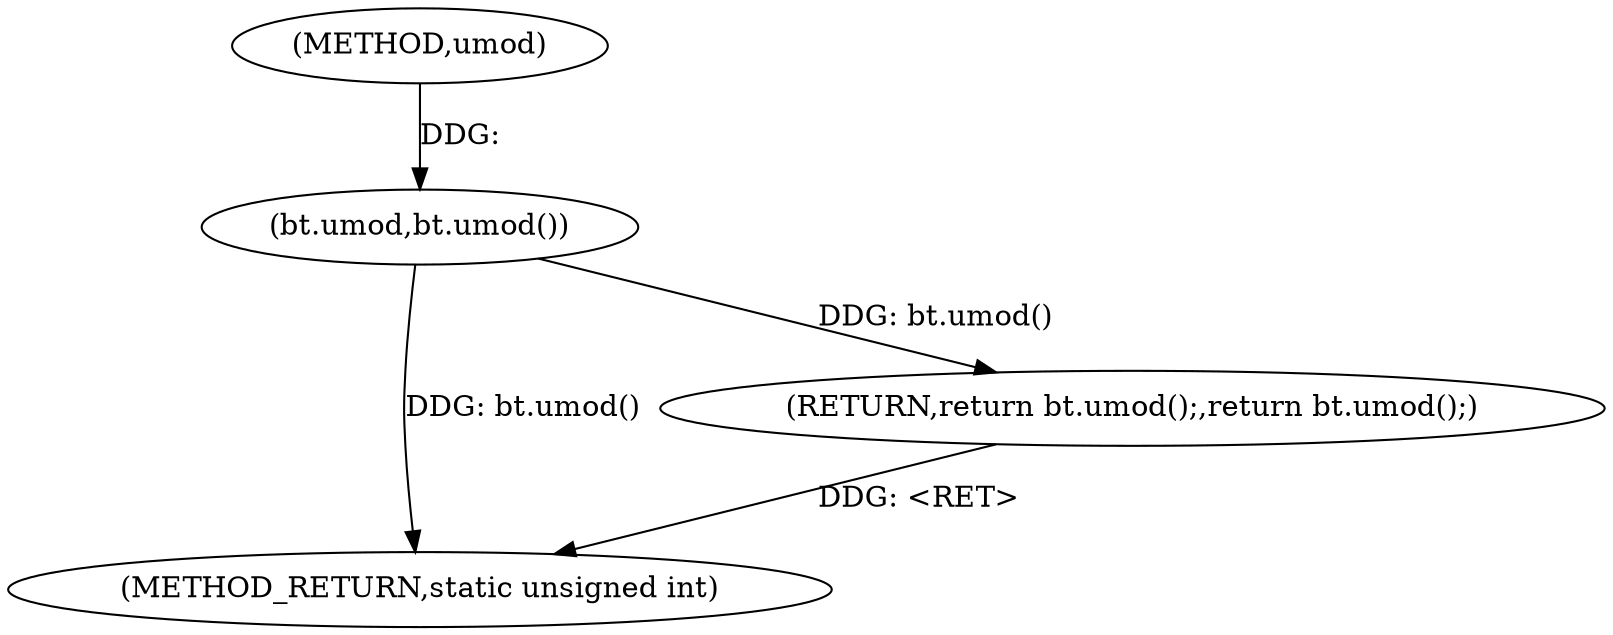 digraph "umod" {  
"1001437" [label = "(METHOD,umod)" ]
"1001441" [label = "(METHOD_RETURN,static unsigned int)" ]
"1001439" [label = "(RETURN,return bt.umod();,return bt.umod();)" ]
"1001440" [label = "(bt.umod,bt.umod())" ]
  "1001439" -> "1001441"  [ label = "DDG: <RET>"] 
  "1001440" -> "1001441"  [ label = "DDG: bt.umod()"] 
  "1001440" -> "1001439"  [ label = "DDG: bt.umod()"] 
  "1001437" -> "1001440"  [ label = "DDG: "] 
}
